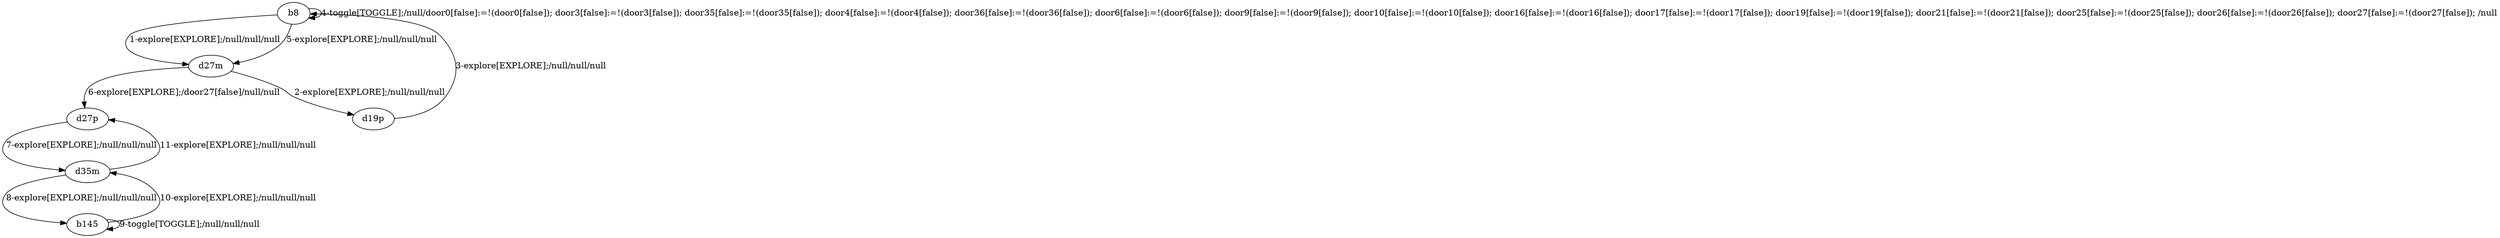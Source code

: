 # Total number of goals covered by this test: 3
# b145 --> d35m
# d35m --> d27p
# b145 --> b145

digraph g {
"b8" -> "d27m" [label = "1-explore[EXPLORE];/null/null/null"];
"d27m" -> "d19p" [label = "2-explore[EXPLORE];/null/null/null"];
"d19p" -> "b8" [label = "3-explore[EXPLORE];/null/null/null"];
"b8" -> "b8" [label = "4-toggle[TOGGLE];/null/door0[false]:=!(door0[false]); door3[false]:=!(door3[false]); door35[false]:=!(door35[false]); door4[false]:=!(door4[false]); door36[false]:=!(door36[false]); door6[false]:=!(door6[false]); door9[false]:=!(door9[false]); door10[false]:=!(door10[false]); door16[false]:=!(door16[false]); door17[false]:=!(door17[false]); door19[false]:=!(door19[false]); door21[false]:=!(door21[false]); door25[false]:=!(door25[false]); door26[false]:=!(door26[false]); door27[false]:=!(door27[false]); /null"];
"b8" -> "d27m" [label = "5-explore[EXPLORE];/null/null/null"];
"d27m" -> "d27p" [label = "6-explore[EXPLORE];/door27[false]/null/null"];
"d27p" -> "d35m" [label = "7-explore[EXPLORE];/null/null/null"];
"d35m" -> "b145" [label = "8-explore[EXPLORE];/null/null/null"];
"b145" -> "b145" [label = "9-toggle[TOGGLE];/null/null/null"];
"b145" -> "d35m" [label = "10-explore[EXPLORE];/null/null/null"];
"d35m" -> "d27p" [label = "11-explore[EXPLORE];/null/null/null"];
}